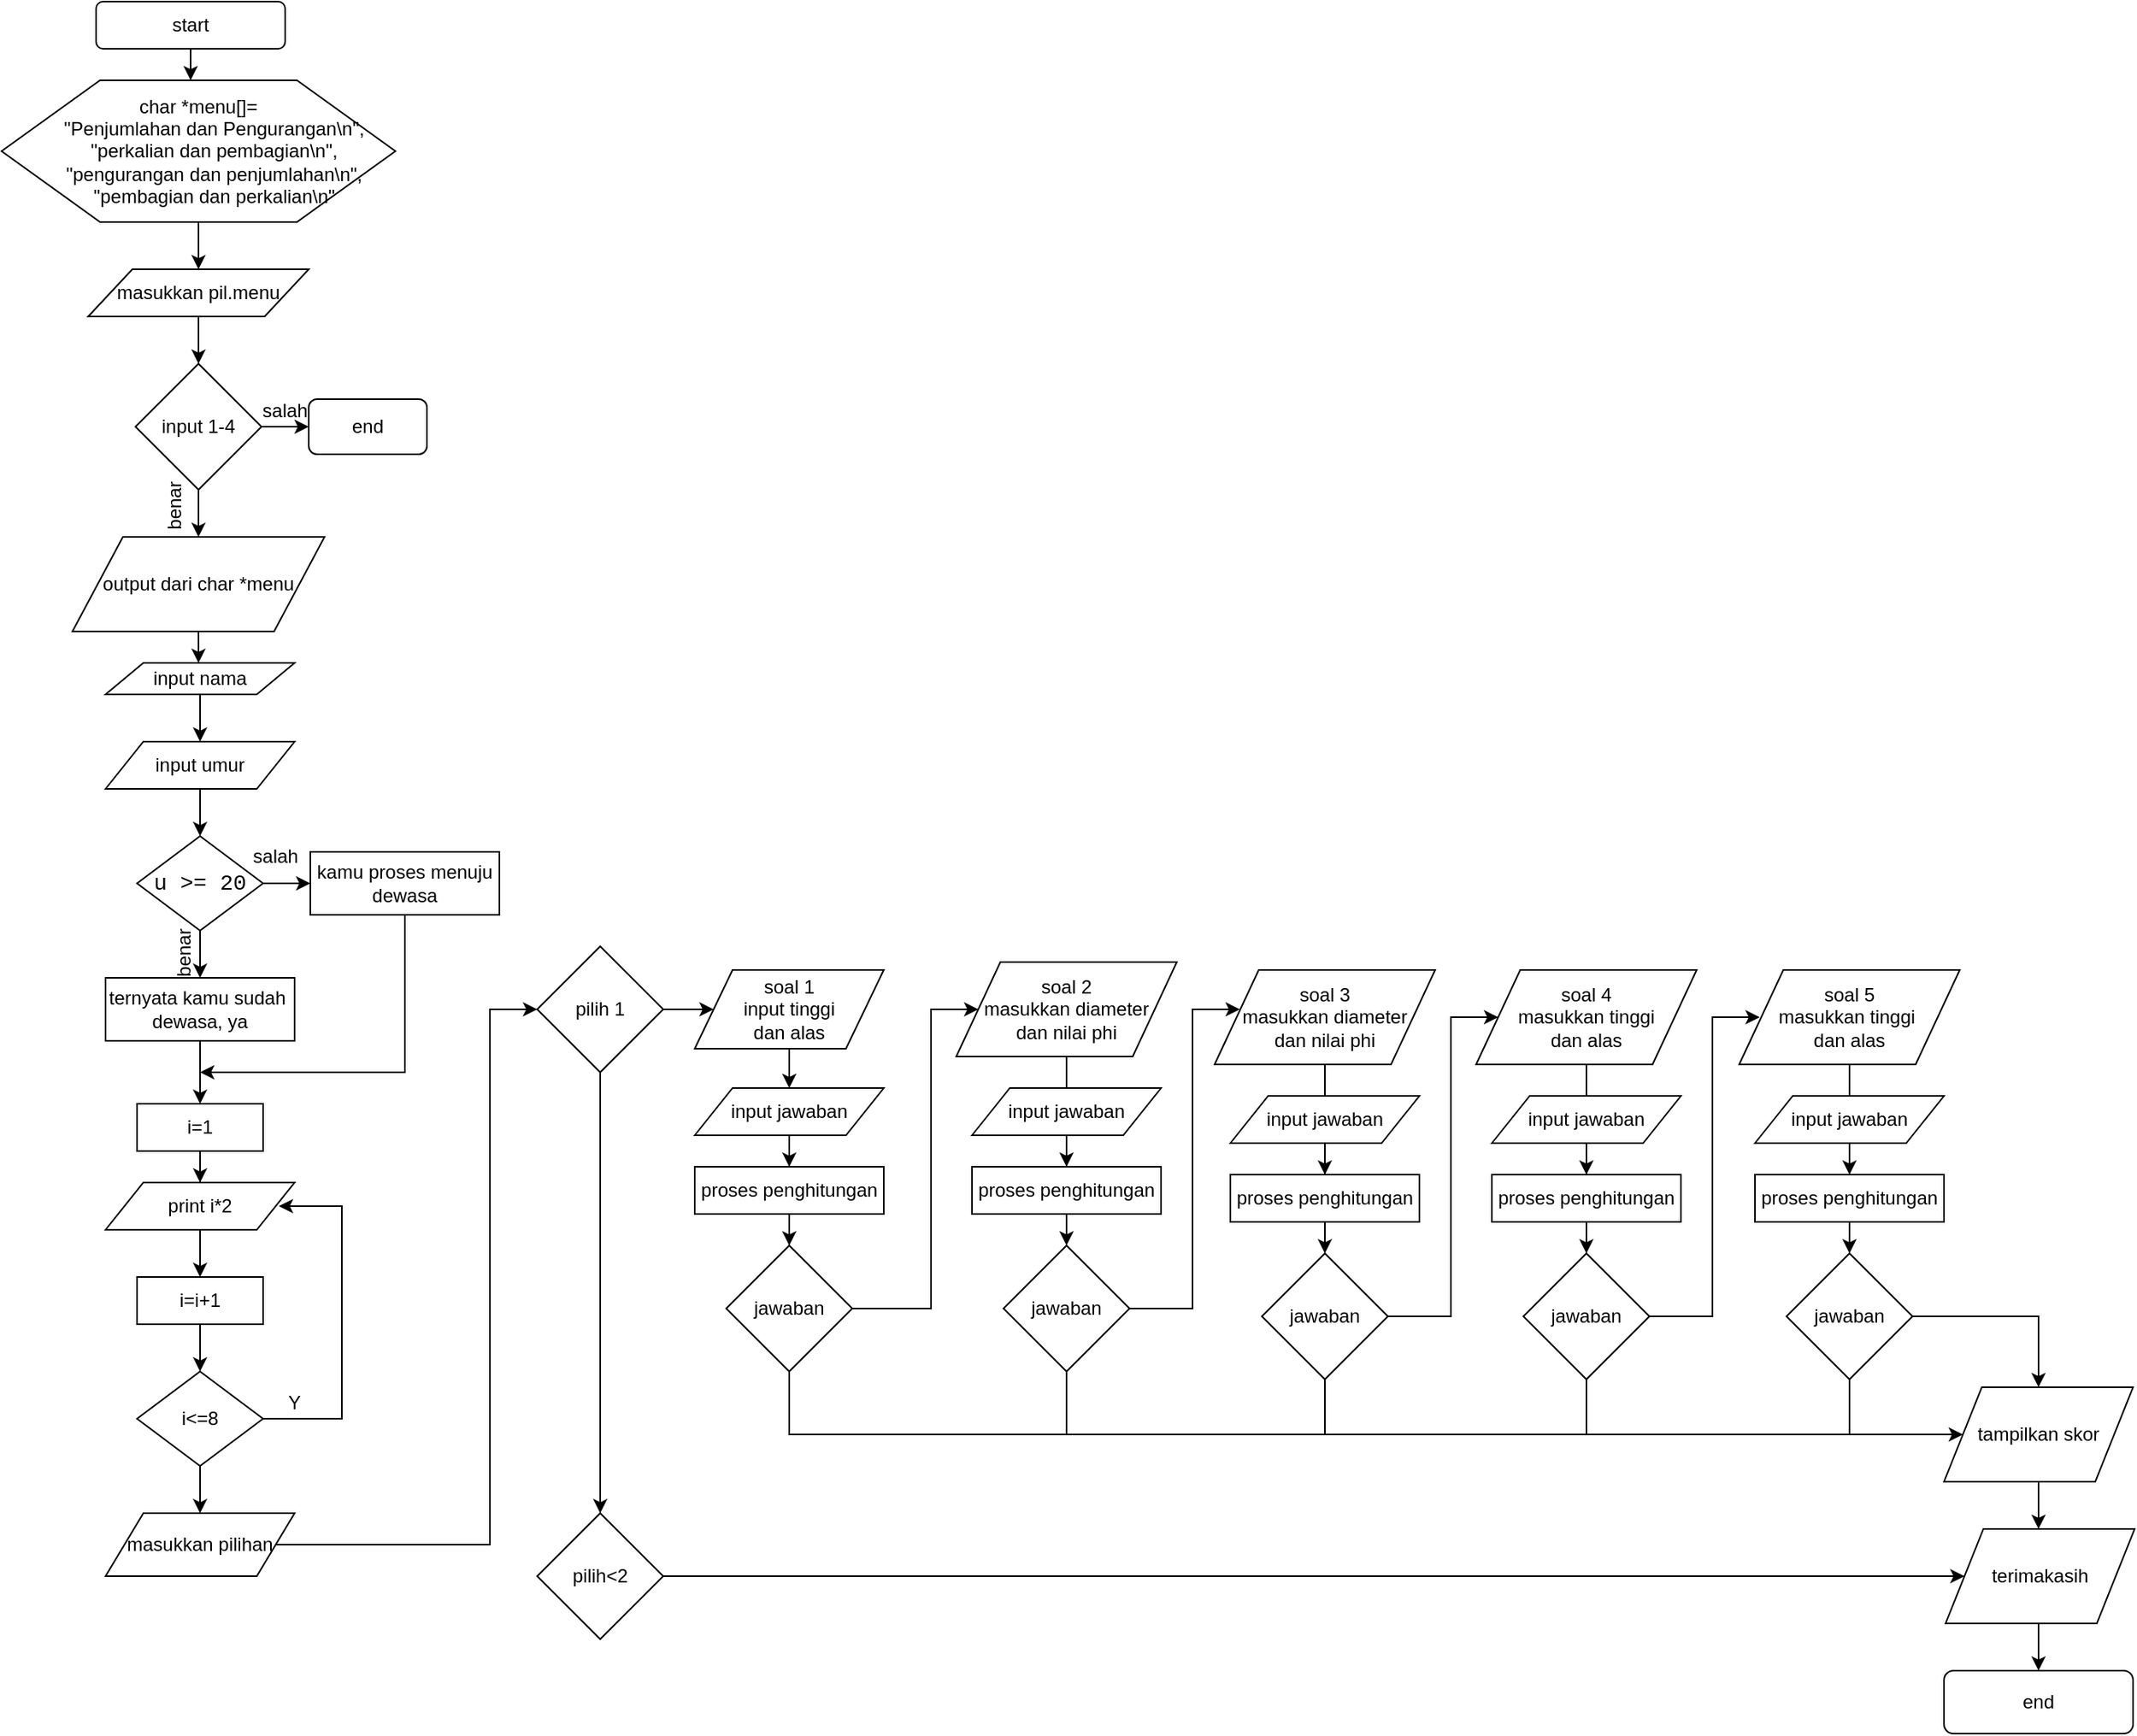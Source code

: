 <mxfile version="13.0.2" type="github" pages="2">
  <diagram id="ebdJBXKXP5XJlpO1t2-k" name="Halaman-1">
    <mxGraphModel dx="868" dy="450" grid="1" gridSize="10" guides="1" tooltips="1" connect="1" arrows="1" fold="1" page="1" pageScale="1" pageWidth="1100" pageHeight="850" math="0" shadow="0">
      <root>
        <mxCell id="0" />
        <mxCell id="1" parent="0" />
        <mxCell id="0wTifhs9pVpjUrF7IxjW-2" style="edgeStyle=orthogonalEdgeStyle;rounded=0;orthogonalLoop=1;jettySize=auto;html=1;" parent="1" source="0wTifhs9pVpjUrF7IxjW-1" edge="1">
          <mxGeometry relative="1" as="geometry">
            <mxPoint x="130" y="90" as="targetPoint" />
          </mxGeometry>
        </mxCell>
        <mxCell id="0wTifhs9pVpjUrF7IxjW-1" value="start" style="rounded=1;whiteSpace=wrap;html=1;" parent="1" vertex="1">
          <mxGeometry x="70" y="40" width="120" height="30" as="geometry" />
        </mxCell>
        <mxCell id="0wTifhs9pVpjUrF7IxjW-6" style="edgeStyle=orthogonalEdgeStyle;rounded=0;orthogonalLoop=1;jettySize=auto;html=1;" parent="1" edge="1">
          <mxGeometry relative="1" as="geometry">
            <mxPoint x="130" y="240" as="targetPoint" />
            <mxPoint x="130" y="210" as="sourcePoint" />
          </mxGeometry>
        </mxCell>
        <mxCell id="0wTifhs9pVpjUrF7IxjW-21" style="edgeStyle=orthogonalEdgeStyle;rounded=0;orthogonalLoop=1;jettySize=auto;html=1;" parent="1" source="0wTifhs9pVpjUrF7IxjW-7" edge="1">
          <mxGeometry relative="1" as="geometry">
            <mxPoint x="135" y="460" as="targetPoint" />
          </mxGeometry>
        </mxCell>
        <mxCell id="0wTifhs9pVpjUrF7IxjW-7" value="output dari char *menu" style="shape=parallelogram;perimeter=parallelogramPerimeter;whiteSpace=wrap;html=1;" parent="1" vertex="1">
          <mxGeometry x="55" y="380" width="160" height="60" as="geometry" />
        </mxCell>
        <mxCell id="0wTifhs9pVpjUrF7IxjW-9" style="edgeStyle=orthogonalEdgeStyle;rounded=0;orthogonalLoop=1;jettySize=auto;html=1;" parent="1" source="0wTifhs9pVpjUrF7IxjW-8" edge="1">
          <mxGeometry relative="1" as="geometry">
            <mxPoint x="135" y="210" as="targetPoint" />
          </mxGeometry>
        </mxCell>
        <mxCell id="0wTifhs9pVpjUrF7IxjW-8" value="&lt;div&gt;char *menu[]=&lt;/div&gt;&lt;div&gt;&amp;nbsp; &amp;nbsp; &amp;nbsp; &quot;Penjumlahan dan Pengurangan\n&quot;,&lt;/div&gt;&lt;div&gt;&amp;nbsp; &amp;nbsp; &amp;nbsp; &quot;perkalian dan pembagian\n&quot;,&lt;/div&gt;&lt;div&gt;&amp;nbsp; &amp;nbsp; &amp;nbsp; &quot;pengurangan dan penjumlahan\n&quot;,&lt;/div&gt;&lt;div&gt;&amp;nbsp; &amp;nbsp; &amp;nbsp; &quot;pembagian dan perkalian\n&quot;&lt;/div&gt;" style="shape=hexagon;perimeter=hexagonPerimeter2;whiteSpace=wrap;html=1;" parent="1" vertex="1">
          <mxGeometry x="10" y="90" width="250" height="90" as="geometry" />
        </mxCell>
        <mxCell id="0wTifhs9pVpjUrF7IxjW-12" style="edgeStyle=orthogonalEdgeStyle;rounded=0;orthogonalLoop=1;jettySize=auto;html=1;" parent="1" source="0wTifhs9pVpjUrF7IxjW-10" edge="1">
          <mxGeometry relative="1" as="geometry">
            <mxPoint x="135" y="270" as="targetPoint" />
          </mxGeometry>
        </mxCell>
        <mxCell id="0wTifhs9pVpjUrF7IxjW-10" value="masukkan pil.menu" style="shape=parallelogram;perimeter=parallelogramPerimeter;whiteSpace=wrap;html=1;" parent="1" vertex="1">
          <mxGeometry x="65" y="210" width="140" height="30" as="geometry" />
        </mxCell>
        <mxCell id="0wTifhs9pVpjUrF7IxjW-15" style="edgeStyle=orthogonalEdgeStyle;rounded=0;orthogonalLoop=1;jettySize=auto;html=1;entryX=0.5;entryY=0;entryDx=0;entryDy=0;" parent="1" source="0wTifhs9pVpjUrF7IxjW-13" target="0wTifhs9pVpjUrF7IxjW-7" edge="1">
          <mxGeometry relative="1" as="geometry" />
        </mxCell>
        <mxCell id="0wTifhs9pVpjUrF7IxjW-18" style="edgeStyle=orthogonalEdgeStyle;rounded=0;orthogonalLoop=1;jettySize=auto;html=1;" parent="1" source="0wTifhs9pVpjUrF7IxjW-13" target="0wTifhs9pVpjUrF7IxjW-16" edge="1">
          <mxGeometry relative="1" as="geometry" />
        </mxCell>
        <mxCell id="0wTifhs9pVpjUrF7IxjW-13" value="input 1-4" style="rhombus;whiteSpace=wrap;html=1;" parent="1" vertex="1">
          <mxGeometry x="95" y="270" width="80" height="80" as="geometry" />
        </mxCell>
        <mxCell id="0wTifhs9pVpjUrF7IxjW-16" value="end" style="rounded=1;whiteSpace=wrap;html=1;" parent="1" vertex="1">
          <mxGeometry x="205" y="292.5" width="75" height="35" as="geometry" />
        </mxCell>
        <mxCell id="0wTifhs9pVpjUrF7IxjW-19" value="salah" style="text;html=1;strokeColor=none;fillColor=none;align=center;verticalAlign=middle;whiteSpace=wrap;rounded=0;" parent="1" vertex="1">
          <mxGeometry x="170" y="290" width="40" height="20" as="geometry" />
        </mxCell>
        <mxCell id="0wTifhs9pVpjUrF7IxjW-20" value="benar" style="text;html=1;strokeColor=none;fillColor=none;align=center;verticalAlign=middle;whiteSpace=wrap;rounded=0;rotation=-90;" parent="1" vertex="1">
          <mxGeometry x="100" y="350" width="40" height="20" as="geometry" />
        </mxCell>
        <mxCell id="7cgkuKm9BomeFOLq-4Vx-50" style="edgeStyle=orthogonalEdgeStyle;rounded=0;orthogonalLoop=1;jettySize=auto;html=1;" edge="1" parent="1" source="7cgkuKm9BomeFOLq-4Vx-27" target="7cgkuKm9BomeFOLq-4Vx-29">
          <mxGeometry relative="1" as="geometry" />
        </mxCell>
        <mxCell id="7cgkuKm9BomeFOLq-4Vx-27" value="input nama" style="shape=parallelogram;perimeter=parallelogramPerimeter;whiteSpace=wrap;html=1;" vertex="1" parent="1">
          <mxGeometry x="76" y="460" width="120" height="20" as="geometry" />
        </mxCell>
        <mxCell id="7cgkuKm9BomeFOLq-4Vx-28" style="edgeStyle=orthogonalEdgeStyle;rounded=0;orthogonalLoop=1;jettySize=auto;html=1;" edge="1" parent="1" source="7cgkuKm9BomeFOLq-4Vx-29">
          <mxGeometry relative="1" as="geometry">
            <mxPoint x="136" y="570" as="targetPoint" />
          </mxGeometry>
        </mxCell>
        <mxCell id="7cgkuKm9BomeFOLq-4Vx-29" value="input umur" style="shape=parallelogram;perimeter=parallelogramPerimeter;whiteSpace=wrap;html=1;" vertex="1" parent="1">
          <mxGeometry x="76" y="510" width="120" height="30" as="geometry" />
        </mxCell>
        <mxCell id="7cgkuKm9BomeFOLq-4Vx-30" style="edgeStyle=orthogonalEdgeStyle;rounded=0;orthogonalLoop=1;jettySize=auto;html=1;" edge="1" parent="1" source="7cgkuKm9BomeFOLq-4Vx-32">
          <mxGeometry relative="1" as="geometry">
            <mxPoint x="136" y="660" as="targetPoint" />
          </mxGeometry>
        </mxCell>
        <mxCell id="7cgkuKm9BomeFOLq-4Vx-31" style="edgeStyle=orthogonalEdgeStyle;rounded=0;orthogonalLoop=1;jettySize=auto;html=1;" edge="1" parent="1" source="7cgkuKm9BomeFOLq-4Vx-32">
          <mxGeometry relative="1" as="geometry">
            <mxPoint x="206" y="600" as="targetPoint" />
          </mxGeometry>
        </mxCell>
        <mxCell id="7cgkuKm9BomeFOLq-4Vx-32" value="&lt;div style=&quot;font-family: &amp;#34;consolas&amp;#34; , &amp;#34;courier new&amp;#34; , monospace ; font-size: 14px ; line-height: 19px&quot;&gt;u &amp;gt;= &lt;span&gt;20&lt;/span&gt;&lt;/div&gt;" style="rhombus;whiteSpace=wrap;html=1;" vertex="1" parent="1">
          <mxGeometry x="96" y="570" width="80" height="60" as="geometry" />
        </mxCell>
        <mxCell id="7cgkuKm9BomeFOLq-4Vx-33" style="edgeStyle=orthogonalEdgeStyle;rounded=0;orthogonalLoop=1;jettySize=auto;html=1;" edge="1" parent="1" source="7cgkuKm9BomeFOLq-4Vx-34">
          <mxGeometry relative="1" as="geometry">
            <mxPoint x="136" y="740" as="targetPoint" />
          </mxGeometry>
        </mxCell>
        <mxCell id="7cgkuKm9BomeFOLq-4Vx-34" value="ternyata kamu sudah&amp;nbsp;&lt;br&gt;dewasa, ya" style="rounded=0;whiteSpace=wrap;html=1;" vertex="1" parent="1">
          <mxGeometry x="76" y="660" width="120" height="40" as="geometry" />
        </mxCell>
        <mxCell id="7cgkuKm9BomeFOLq-4Vx-35" style="edgeStyle=orthogonalEdgeStyle;rounded=0;orthogonalLoop=1;jettySize=auto;html=1;" edge="1" parent="1" source="7cgkuKm9BomeFOLq-4Vx-36">
          <mxGeometry relative="1" as="geometry">
            <mxPoint x="136" y="720" as="targetPoint" />
            <Array as="points">
              <mxPoint x="266" y="710" />
              <mxPoint x="266" y="710" />
            </Array>
          </mxGeometry>
        </mxCell>
        <mxCell id="7cgkuKm9BomeFOLq-4Vx-36" value="kamu proses menuju&lt;br&gt;dewasa" style="rounded=0;whiteSpace=wrap;html=1;" vertex="1" parent="1">
          <mxGeometry x="206" y="580" width="120" height="40" as="geometry" />
        </mxCell>
        <mxCell id="7cgkuKm9BomeFOLq-4Vx-37" value="benar" style="text;html=1;strokeColor=none;fillColor=none;align=center;verticalAlign=middle;whiteSpace=wrap;rounded=0;rotation=-90;" vertex="1" parent="1">
          <mxGeometry x="106" y="634" width="40" height="20" as="geometry" />
        </mxCell>
        <mxCell id="7cgkuKm9BomeFOLq-4Vx-38" value="salah" style="text;html=1;strokeColor=none;fillColor=none;align=center;verticalAlign=middle;whiteSpace=wrap;rounded=0;" vertex="1" parent="1">
          <mxGeometry x="164" y="573" width="40" height="20" as="geometry" />
        </mxCell>
        <mxCell id="7cgkuKm9BomeFOLq-4Vx-39" style="edgeStyle=orthogonalEdgeStyle;rounded=0;orthogonalLoop=1;jettySize=auto;html=1;" edge="1" parent="1" source="7cgkuKm9BomeFOLq-4Vx-40" target="7cgkuKm9BomeFOLq-4Vx-42">
          <mxGeometry relative="1" as="geometry">
            <mxPoint x="136" y="790" as="targetPoint" />
          </mxGeometry>
        </mxCell>
        <mxCell id="7cgkuKm9BomeFOLq-4Vx-40" value="i=1" style="rounded=0;whiteSpace=wrap;html=1;" vertex="1" parent="1">
          <mxGeometry x="96" y="740" width="80" height="30" as="geometry" />
        </mxCell>
        <mxCell id="7cgkuKm9BomeFOLq-4Vx-41" style="edgeStyle=orthogonalEdgeStyle;rounded=0;orthogonalLoop=1;jettySize=auto;html=1;" edge="1" parent="1" source="7cgkuKm9BomeFOLq-4Vx-42">
          <mxGeometry relative="1" as="geometry">
            <mxPoint x="136" y="850" as="targetPoint" />
          </mxGeometry>
        </mxCell>
        <mxCell id="7cgkuKm9BomeFOLq-4Vx-42" value="print i*2" style="shape=parallelogram;perimeter=parallelogramPerimeter;whiteSpace=wrap;html=1;" vertex="1" parent="1">
          <mxGeometry x="76" y="790" width="120" height="30" as="geometry" />
        </mxCell>
        <mxCell id="7cgkuKm9BomeFOLq-4Vx-43" style="edgeStyle=orthogonalEdgeStyle;rounded=0;orthogonalLoop=1;jettySize=auto;html=1;" edge="1" parent="1" source="7cgkuKm9BomeFOLq-4Vx-44">
          <mxGeometry relative="1" as="geometry">
            <mxPoint x="136" y="910" as="targetPoint" />
          </mxGeometry>
        </mxCell>
        <mxCell id="7cgkuKm9BomeFOLq-4Vx-44" value="i=i+1" style="rounded=0;whiteSpace=wrap;html=1;" vertex="1" parent="1">
          <mxGeometry x="96" y="850" width="80" height="30" as="geometry" />
        </mxCell>
        <mxCell id="7cgkuKm9BomeFOLq-4Vx-45" style="edgeStyle=orthogonalEdgeStyle;rounded=0;orthogonalLoop=1;jettySize=auto;html=1;" edge="1" parent="1" source="7cgkuKm9BomeFOLq-4Vx-47">
          <mxGeometry relative="1" as="geometry">
            <mxPoint x="186" y="805" as="targetPoint" />
            <Array as="points">
              <mxPoint x="226" y="940" />
              <mxPoint x="226" y="805" />
              <mxPoint x="189" y="805" />
            </Array>
          </mxGeometry>
        </mxCell>
        <mxCell id="7cgkuKm9BomeFOLq-4Vx-46" style="edgeStyle=orthogonalEdgeStyle;rounded=0;orthogonalLoop=1;jettySize=auto;html=1;" edge="1" parent="1" source="7cgkuKm9BomeFOLq-4Vx-47">
          <mxGeometry relative="1" as="geometry">
            <mxPoint x="136" y="1000" as="targetPoint" />
          </mxGeometry>
        </mxCell>
        <mxCell id="7cgkuKm9BomeFOLq-4Vx-47" value="i&amp;lt;=8" style="rhombus;whiteSpace=wrap;html=1;" vertex="1" parent="1">
          <mxGeometry x="96" y="910" width="80" height="60" as="geometry" />
        </mxCell>
        <mxCell id="7cgkuKm9BomeFOLq-4Vx-48" value="Y" style="text;html=1;strokeColor=none;fillColor=none;align=center;verticalAlign=middle;whiteSpace=wrap;rounded=0;" vertex="1" parent="1">
          <mxGeometry x="176" y="920" width="40" height="20" as="geometry" />
        </mxCell>
        <mxCell id="7cgkuKm9BomeFOLq-4Vx-63" style="edgeStyle=orthogonalEdgeStyle;rounded=0;orthogonalLoop=1;jettySize=auto;html=1;entryX=0;entryY=0.5;entryDx=0;entryDy=0;" edge="1" parent="1" source="7cgkuKm9BomeFOLq-4Vx-49" target="EQcSGVdmypdaYQxYZ0ws-63">
          <mxGeometry relative="1" as="geometry">
            <mxPoint x="310" y="680" as="targetPoint" />
            <Array as="points">
              <mxPoint x="320" y="1020" />
              <mxPoint x="320" y="680" />
            </Array>
          </mxGeometry>
        </mxCell>
        <mxCell id="7cgkuKm9BomeFOLq-4Vx-49" value="masukkan pilihan" style="shape=parallelogram;perimeter=parallelogramPerimeter;whiteSpace=wrap;html=1;" vertex="1" parent="1">
          <mxGeometry x="76" y="1000" width="120" height="40" as="geometry" />
        </mxCell>
        <mxCell id="EQcSGVdmypdaYQxYZ0ws-61" style="edgeStyle=orthogonalEdgeStyle;rounded=0;orthogonalLoop=1;jettySize=auto;html=1;" edge="1" parent="1" source="EQcSGVdmypdaYQxYZ0ws-63">
          <mxGeometry relative="1" as="geometry">
            <mxPoint x="390" y="1000" as="targetPoint" />
          </mxGeometry>
        </mxCell>
        <mxCell id="EQcSGVdmypdaYQxYZ0ws-62" style="edgeStyle=orthogonalEdgeStyle;rounded=0;orthogonalLoop=1;jettySize=auto;html=1;" edge="1" parent="1" source="EQcSGVdmypdaYQxYZ0ws-63" target="EQcSGVdmypdaYQxYZ0ws-65">
          <mxGeometry relative="1" as="geometry">
            <mxPoint x="480" y="680" as="targetPoint" />
          </mxGeometry>
        </mxCell>
        <mxCell id="EQcSGVdmypdaYQxYZ0ws-63" value="pilih 1" style="rhombus;whiteSpace=wrap;html=1;" vertex="1" parent="1">
          <mxGeometry x="350" y="640" width="80" height="80" as="geometry" />
        </mxCell>
        <mxCell id="EQcSGVdmypdaYQxYZ0ws-64" style="edgeStyle=orthogonalEdgeStyle;rounded=0;orthogonalLoop=1;jettySize=auto;html=1;" edge="1" parent="1" source="EQcSGVdmypdaYQxYZ0ws-65">
          <mxGeometry relative="1" as="geometry">
            <mxPoint x="510" y="730" as="targetPoint" />
          </mxGeometry>
        </mxCell>
        <mxCell id="EQcSGVdmypdaYQxYZ0ws-65" value="soal 1&lt;br&gt;input tinggi&lt;br&gt;dan alas" style="shape=parallelogram;perimeter=parallelogramPerimeter;whiteSpace=wrap;html=1;" vertex="1" parent="1">
          <mxGeometry x="450" y="655" width="120" height="50" as="geometry" />
        </mxCell>
        <mxCell id="EQcSGVdmypdaYQxYZ0ws-66" style="edgeStyle=orthogonalEdgeStyle;rounded=0;orthogonalLoop=1;jettySize=auto;html=1;" edge="1" parent="1" source="EQcSGVdmypdaYQxYZ0ws-67" target="EQcSGVdmypdaYQxYZ0ws-69">
          <mxGeometry relative="1" as="geometry">
            <mxPoint x="510" y="790" as="targetPoint" />
          </mxGeometry>
        </mxCell>
        <mxCell id="EQcSGVdmypdaYQxYZ0ws-67" value="input jawaban" style="shape=parallelogram;perimeter=parallelogramPerimeter;whiteSpace=wrap;html=1;" vertex="1" parent="1">
          <mxGeometry x="450" y="730" width="120" height="30" as="geometry" />
        </mxCell>
        <mxCell id="EQcSGVdmypdaYQxYZ0ws-68" style="edgeStyle=orthogonalEdgeStyle;rounded=0;orthogonalLoop=1;jettySize=auto;html=1;" edge="1" parent="1" source="EQcSGVdmypdaYQxYZ0ws-69" target="EQcSGVdmypdaYQxYZ0ws-72">
          <mxGeometry relative="1" as="geometry">
            <mxPoint x="510" y="840" as="targetPoint" />
          </mxGeometry>
        </mxCell>
        <mxCell id="EQcSGVdmypdaYQxYZ0ws-69" value="proses penghitungan" style="rounded=0;whiteSpace=wrap;html=1;" vertex="1" parent="1">
          <mxGeometry x="450" y="780" width="120" height="30" as="geometry" />
        </mxCell>
        <mxCell id="EQcSGVdmypdaYQxYZ0ws-70" style="edgeStyle=orthogonalEdgeStyle;rounded=0;orthogonalLoop=1;jettySize=auto;html=1;" edge="1" parent="1" source="EQcSGVdmypdaYQxYZ0ws-72">
          <mxGeometry relative="1" as="geometry">
            <mxPoint x="630" y="680" as="targetPoint" />
            <Array as="points">
              <mxPoint x="600" y="870" />
              <mxPoint x="600" y="680" />
              <mxPoint x="620" y="680" />
            </Array>
          </mxGeometry>
        </mxCell>
        <mxCell id="EQcSGVdmypdaYQxYZ0ws-71" style="edgeStyle=orthogonalEdgeStyle;rounded=0;orthogonalLoop=1;jettySize=auto;html=1;" edge="1" parent="1" source="EQcSGVdmypdaYQxYZ0ws-72" target="EQcSGVdmypdaYQxYZ0ws-106">
          <mxGeometry relative="1" as="geometry">
            <mxPoint x="510" y="980" as="targetPoint" />
            <Array as="points">
              <mxPoint x="510" y="950" />
            </Array>
          </mxGeometry>
        </mxCell>
        <mxCell id="EQcSGVdmypdaYQxYZ0ws-72" value="jawaban" style="rhombus;whiteSpace=wrap;html=1;" vertex="1" parent="1">
          <mxGeometry x="470" y="830" width="80" height="80" as="geometry" />
        </mxCell>
        <mxCell id="EQcSGVdmypdaYQxYZ0ws-73" style="edgeStyle=orthogonalEdgeStyle;rounded=0;orthogonalLoop=1;jettySize=auto;html=1;" edge="1" parent="1" source="EQcSGVdmypdaYQxYZ0ws-74">
          <mxGeometry relative="1" as="geometry">
            <mxPoint x="686" y="740" as="targetPoint" />
          </mxGeometry>
        </mxCell>
        <mxCell id="EQcSGVdmypdaYQxYZ0ws-74" value="soal 2&lt;br&gt;masukkan diameter&lt;br&gt;dan nilai phi" style="shape=parallelogram;perimeter=parallelogramPerimeter;whiteSpace=wrap;html=1;" vertex="1" parent="1">
          <mxGeometry x="616" y="650" width="140" height="60" as="geometry" />
        </mxCell>
        <mxCell id="EQcSGVdmypdaYQxYZ0ws-75" style="edgeStyle=orthogonalEdgeStyle;rounded=0;orthogonalLoop=1;jettySize=auto;html=1;" edge="1" parent="1" source="EQcSGVdmypdaYQxYZ0ws-76" target="EQcSGVdmypdaYQxYZ0ws-78">
          <mxGeometry relative="1" as="geometry">
            <mxPoint x="686" y="790" as="targetPoint" />
          </mxGeometry>
        </mxCell>
        <mxCell id="EQcSGVdmypdaYQxYZ0ws-76" value="input jawaban" style="shape=parallelogram;perimeter=parallelogramPerimeter;whiteSpace=wrap;html=1;" vertex="1" parent="1">
          <mxGeometry x="626" y="730" width="120" height="30" as="geometry" />
        </mxCell>
        <mxCell id="EQcSGVdmypdaYQxYZ0ws-77" style="edgeStyle=orthogonalEdgeStyle;rounded=0;orthogonalLoop=1;jettySize=auto;html=1;" edge="1" parent="1" source="EQcSGVdmypdaYQxYZ0ws-78">
          <mxGeometry relative="1" as="geometry">
            <mxPoint x="686" y="830" as="targetPoint" />
          </mxGeometry>
        </mxCell>
        <mxCell id="EQcSGVdmypdaYQxYZ0ws-78" value="proses penghitungan" style="rounded=0;whiteSpace=wrap;html=1;" vertex="1" parent="1">
          <mxGeometry x="626" y="780" width="120" height="30" as="geometry" />
        </mxCell>
        <mxCell id="EQcSGVdmypdaYQxYZ0ws-79" style="edgeStyle=orthogonalEdgeStyle;rounded=0;orthogonalLoop=1;jettySize=auto;html=1;" edge="1" parent="1" source="EQcSGVdmypdaYQxYZ0ws-80">
          <mxGeometry relative="1" as="geometry">
            <mxPoint x="796" y="680" as="targetPoint" />
            <Array as="points">
              <mxPoint x="766" y="870" />
              <mxPoint x="766" y="680" />
            </Array>
          </mxGeometry>
        </mxCell>
        <mxCell id="EQcSGVdmypdaYQxYZ0ws-80" value="jawaban" style="rhombus;whiteSpace=wrap;html=1;" vertex="1" parent="1">
          <mxGeometry x="646" y="830" width="80" height="80" as="geometry" />
        </mxCell>
        <mxCell id="EQcSGVdmypdaYQxYZ0ws-81" style="edgeStyle=orthogonalEdgeStyle;rounded=0;orthogonalLoop=1;jettySize=auto;html=1;" edge="1" parent="1" source="EQcSGVdmypdaYQxYZ0ws-82">
          <mxGeometry relative="1" as="geometry">
            <mxPoint x="850" y="745" as="targetPoint" />
          </mxGeometry>
        </mxCell>
        <mxCell id="EQcSGVdmypdaYQxYZ0ws-82" value="soal 3&lt;br&gt;masukkan diameter&lt;br&gt;dan nilai phi" style="shape=parallelogram;perimeter=parallelogramPerimeter;whiteSpace=wrap;html=1;" vertex="1" parent="1">
          <mxGeometry x="780" y="655" width="140" height="60" as="geometry" />
        </mxCell>
        <mxCell id="EQcSGVdmypdaYQxYZ0ws-83" style="edgeStyle=orthogonalEdgeStyle;rounded=0;orthogonalLoop=1;jettySize=auto;html=1;" edge="1" parent="1" source="EQcSGVdmypdaYQxYZ0ws-84" target="EQcSGVdmypdaYQxYZ0ws-86">
          <mxGeometry relative="1" as="geometry">
            <mxPoint x="850" y="795" as="targetPoint" />
          </mxGeometry>
        </mxCell>
        <mxCell id="EQcSGVdmypdaYQxYZ0ws-84" value="input jawaban" style="shape=parallelogram;perimeter=parallelogramPerimeter;whiteSpace=wrap;html=1;" vertex="1" parent="1">
          <mxGeometry x="790" y="735" width="120" height="30" as="geometry" />
        </mxCell>
        <mxCell id="EQcSGVdmypdaYQxYZ0ws-85" style="edgeStyle=orthogonalEdgeStyle;rounded=0;orthogonalLoop=1;jettySize=auto;html=1;" edge="1" parent="1" source="EQcSGVdmypdaYQxYZ0ws-86">
          <mxGeometry relative="1" as="geometry">
            <mxPoint x="850" y="835" as="targetPoint" />
          </mxGeometry>
        </mxCell>
        <mxCell id="EQcSGVdmypdaYQxYZ0ws-86" value="proses penghitungan" style="rounded=0;whiteSpace=wrap;html=1;" vertex="1" parent="1">
          <mxGeometry x="790" y="785" width="120" height="30" as="geometry" />
        </mxCell>
        <mxCell id="EQcSGVdmypdaYQxYZ0ws-87" style="edgeStyle=orthogonalEdgeStyle;rounded=0;orthogonalLoop=1;jettySize=auto;html=1;" edge="1" parent="1" source="EQcSGVdmypdaYQxYZ0ws-88">
          <mxGeometry relative="1" as="geometry">
            <mxPoint x="960" y="685" as="targetPoint" />
            <Array as="points">
              <mxPoint x="930" y="875" />
              <mxPoint x="930" y="685" />
            </Array>
          </mxGeometry>
        </mxCell>
        <mxCell id="EQcSGVdmypdaYQxYZ0ws-88" value="jawaban" style="rhombus;whiteSpace=wrap;html=1;" vertex="1" parent="1">
          <mxGeometry x="810" y="835" width="80" height="80" as="geometry" />
        </mxCell>
        <mxCell id="EQcSGVdmypdaYQxYZ0ws-89" style="edgeStyle=orthogonalEdgeStyle;rounded=0;orthogonalLoop=1;jettySize=auto;html=1;" edge="1" parent="1" source="EQcSGVdmypdaYQxYZ0ws-90">
          <mxGeometry relative="1" as="geometry">
            <mxPoint x="1016" y="745" as="targetPoint" />
          </mxGeometry>
        </mxCell>
        <mxCell id="EQcSGVdmypdaYQxYZ0ws-90" value="soal 4&lt;br&gt;masukkan tinggi&lt;br&gt;dan alas" style="shape=parallelogram;perimeter=parallelogramPerimeter;whiteSpace=wrap;html=1;" vertex="1" parent="1">
          <mxGeometry x="946" y="655" width="140" height="60" as="geometry" />
        </mxCell>
        <mxCell id="EQcSGVdmypdaYQxYZ0ws-91" style="edgeStyle=orthogonalEdgeStyle;rounded=0;orthogonalLoop=1;jettySize=auto;html=1;" edge="1" parent="1" source="EQcSGVdmypdaYQxYZ0ws-92" target="EQcSGVdmypdaYQxYZ0ws-94">
          <mxGeometry relative="1" as="geometry">
            <mxPoint x="1016" y="795" as="targetPoint" />
          </mxGeometry>
        </mxCell>
        <mxCell id="EQcSGVdmypdaYQxYZ0ws-92" value="input jawaban" style="shape=parallelogram;perimeter=parallelogramPerimeter;whiteSpace=wrap;html=1;" vertex="1" parent="1">
          <mxGeometry x="956" y="735" width="120" height="30" as="geometry" />
        </mxCell>
        <mxCell id="EQcSGVdmypdaYQxYZ0ws-93" style="edgeStyle=orthogonalEdgeStyle;rounded=0;orthogonalLoop=1;jettySize=auto;html=1;" edge="1" parent="1" source="EQcSGVdmypdaYQxYZ0ws-94">
          <mxGeometry relative="1" as="geometry">
            <mxPoint x="1016" y="835" as="targetPoint" />
          </mxGeometry>
        </mxCell>
        <mxCell id="EQcSGVdmypdaYQxYZ0ws-94" value="proses penghitungan" style="rounded=0;whiteSpace=wrap;html=1;" vertex="1" parent="1">
          <mxGeometry x="956" y="785" width="120" height="30" as="geometry" />
        </mxCell>
        <mxCell id="EQcSGVdmypdaYQxYZ0ws-95" style="edgeStyle=orthogonalEdgeStyle;rounded=0;orthogonalLoop=1;jettySize=auto;html=1;" edge="1" parent="1" source="EQcSGVdmypdaYQxYZ0ws-96">
          <mxGeometry relative="1" as="geometry">
            <mxPoint x="1126" y="685" as="targetPoint" />
            <Array as="points">
              <mxPoint x="1096" y="875" />
              <mxPoint x="1096" y="685" />
            </Array>
          </mxGeometry>
        </mxCell>
        <mxCell id="EQcSGVdmypdaYQxYZ0ws-96" value="jawaban" style="rhombus;whiteSpace=wrap;html=1;" vertex="1" parent="1">
          <mxGeometry x="976" y="835" width="80" height="80" as="geometry" />
        </mxCell>
        <mxCell id="EQcSGVdmypdaYQxYZ0ws-97" style="edgeStyle=orthogonalEdgeStyle;rounded=0;orthogonalLoop=1;jettySize=auto;html=1;" edge="1" parent="1" source="EQcSGVdmypdaYQxYZ0ws-98">
          <mxGeometry relative="1" as="geometry">
            <mxPoint x="1183" y="745" as="targetPoint" />
          </mxGeometry>
        </mxCell>
        <mxCell id="EQcSGVdmypdaYQxYZ0ws-98" value="soal 5&lt;br&gt;masukkan tinggi&amp;nbsp;&lt;br&gt;dan alas" style="shape=parallelogram;perimeter=parallelogramPerimeter;whiteSpace=wrap;html=1;" vertex="1" parent="1">
          <mxGeometry x="1113" y="655" width="140" height="60" as="geometry" />
        </mxCell>
        <mxCell id="EQcSGVdmypdaYQxYZ0ws-99" style="edgeStyle=orthogonalEdgeStyle;rounded=0;orthogonalLoop=1;jettySize=auto;html=1;" edge="1" parent="1" source="EQcSGVdmypdaYQxYZ0ws-100" target="EQcSGVdmypdaYQxYZ0ws-102">
          <mxGeometry relative="1" as="geometry">
            <mxPoint x="1183" y="795" as="targetPoint" />
          </mxGeometry>
        </mxCell>
        <mxCell id="EQcSGVdmypdaYQxYZ0ws-100" value="input jawaban" style="shape=parallelogram;perimeter=parallelogramPerimeter;whiteSpace=wrap;html=1;" vertex="1" parent="1">
          <mxGeometry x="1123" y="735" width="120" height="30" as="geometry" />
        </mxCell>
        <mxCell id="EQcSGVdmypdaYQxYZ0ws-101" style="edgeStyle=orthogonalEdgeStyle;rounded=0;orthogonalLoop=1;jettySize=auto;html=1;" edge="1" parent="1" source="EQcSGVdmypdaYQxYZ0ws-102">
          <mxGeometry relative="1" as="geometry">
            <mxPoint x="1183" y="835" as="targetPoint" />
          </mxGeometry>
        </mxCell>
        <mxCell id="EQcSGVdmypdaYQxYZ0ws-102" value="proses penghitungan" style="rounded=0;whiteSpace=wrap;html=1;" vertex="1" parent="1">
          <mxGeometry x="1123" y="785" width="120" height="30" as="geometry" />
        </mxCell>
        <mxCell id="EQcSGVdmypdaYQxYZ0ws-103" style="edgeStyle=orthogonalEdgeStyle;rounded=0;orthogonalLoop=1;jettySize=auto;html=1;entryX=0.5;entryY=0;entryDx=0;entryDy=0;" edge="1" parent="1" source="EQcSGVdmypdaYQxYZ0ws-104" target="EQcSGVdmypdaYQxYZ0ws-106">
          <mxGeometry relative="1" as="geometry">
            <mxPoint x="1300" y="875" as="targetPoint" />
            <Array as="points">
              <mxPoint x="1303" y="875" />
            </Array>
          </mxGeometry>
        </mxCell>
        <mxCell id="EQcSGVdmypdaYQxYZ0ws-104" value="jawaban" style="rhombus;whiteSpace=wrap;html=1;" vertex="1" parent="1">
          <mxGeometry x="1143" y="835" width="80" height="80" as="geometry" />
        </mxCell>
        <mxCell id="EQcSGVdmypdaYQxYZ0ws-105" style="edgeStyle=orthogonalEdgeStyle;rounded=0;orthogonalLoop=1;jettySize=auto;html=1;" edge="1" parent="1" source="EQcSGVdmypdaYQxYZ0ws-106">
          <mxGeometry relative="1" as="geometry">
            <mxPoint x="1303" y="1010" as="targetPoint" />
          </mxGeometry>
        </mxCell>
        <mxCell id="EQcSGVdmypdaYQxYZ0ws-106" value="tampilkan skor" style="shape=parallelogram;perimeter=parallelogramPerimeter;whiteSpace=wrap;html=1;" vertex="1" parent="1">
          <mxGeometry x="1243" y="920" width="120" height="60" as="geometry" />
        </mxCell>
        <mxCell id="EQcSGVdmypdaYQxYZ0ws-107" value="end" style="rounded=1;whiteSpace=wrap;html=1;" vertex="1" parent="1">
          <mxGeometry x="1243" y="1100" width="120" height="40" as="geometry" />
        </mxCell>
        <mxCell id="EQcSGVdmypdaYQxYZ0ws-108" value="" style="endArrow=none;html=1;entryX=0.5;entryY=1;entryDx=0;entryDy=0;" edge="1" parent="1" target="EQcSGVdmypdaYQxYZ0ws-80">
          <mxGeometry width="50" height="50" relative="1" as="geometry">
            <mxPoint x="686" y="950" as="sourcePoint" />
            <mxPoint x="696" y="900" as="targetPoint" />
          </mxGeometry>
        </mxCell>
        <mxCell id="EQcSGVdmypdaYQxYZ0ws-109" value="" style="endArrow=none;html=1;" edge="1" parent="1">
          <mxGeometry width="50" height="50" relative="1" as="geometry">
            <mxPoint x="850" y="950" as="sourcePoint" />
            <mxPoint x="850" y="915" as="targetPoint" />
          </mxGeometry>
        </mxCell>
        <mxCell id="EQcSGVdmypdaYQxYZ0ws-110" value="" style="endArrow=none;html=1;" edge="1" parent="1">
          <mxGeometry width="50" height="50" relative="1" as="geometry">
            <mxPoint x="1016" y="950" as="sourcePoint" />
            <mxPoint x="1016" y="915" as="targetPoint" />
          </mxGeometry>
        </mxCell>
        <mxCell id="EQcSGVdmypdaYQxYZ0ws-111" value="" style="endArrow=none;html=1;" edge="1" parent="1">
          <mxGeometry width="50" height="50" relative="1" as="geometry">
            <mxPoint x="1183" y="950" as="sourcePoint" />
            <mxPoint x="1183" y="915" as="targetPoint" />
          </mxGeometry>
        </mxCell>
        <mxCell id="EQcSGVdmypdaYQxYZ0ws-112" style="edgeStyle=orthogonalEdgeStyle;rounded=0;orthogonalLoop=1;jettySize=auto;html=1;entryX=0;entryY=0.5;entryDx=0;entryDy=0;" edge="1" parent="1" source="EQcSGVdmypdaYQxYZ0ws-113" target="EQcSGVdmypdaYQxYZ0ws-115">
          <mxGeometry relative="1" as="geometry">
            <mxPoint x="470" y="1040" as="targetPoint" />
          </mxGeometry>
        </mxCell>
        <mxCell id="EQcSGVdmypdaYQxYZ0ws-113" value="pilih&amp;lt;2" style="rhombus;whiteSpace=wrap;html=1;" vertex="1" parent="1">
          <mxGeometry x="350" y="1000" width="80" height="80" as="geometry" />
        </mxCell>
        <mxCell id="EQcSGVdmypdaYQxYZ0ws-114" style="edgeStyle=orthogonalEdgeStyle;rounded=0;orthogonalLoop=1;jettySize=auto;html=1;entryX=0.5;entryY=0;entryDx=0;entryDy=0;" edge="1" parent="1">
          <mxGeometry relative="1" as="geometry">
            <mxPoint x="1304" y="1070" as="sourcePoint" />
            <mxPoint x="1303" y="1100" as="targetPoint" />
          </mxGeometry>
        </mxCell>
        <mxCell id="EQcSGVdmypdaYQxYZ0ws-115" value="terimakasih" style="shape=parallelogram;perimeter=parallelogramPerimeter;whiteSpace=wrap;html=1;" vertex="1" parent="1">
          <mxGeometry x="1244" y="1010" width="120" height="60" as="geometry" />
        </mxCell>
      </root>
    </mxGraphModel>
  </diagram>
  <diagram id="DmgJf3vSw39suGwBix9l" name="Halaman-2">
    <mxGraphModel dx="868" dy="450" grid="1" gridSize="10" guides="1" tooltips="1" connect="1" arrows="1" fold="1" page="1" pageScale="1" pageWidth="1100" pageHeight="850" math="0" shadow="0">
      <root>
        <mxCell id="-30Xm608WDupodjD7dE_-0" />
        <mxCell id="-30Xm608WDupodjD7dE_-1" parent="-30Xm608WDupodjD7dE_-0" />
      </root>
    </mxGraphModel>
  </diagram>
</mxfile>
